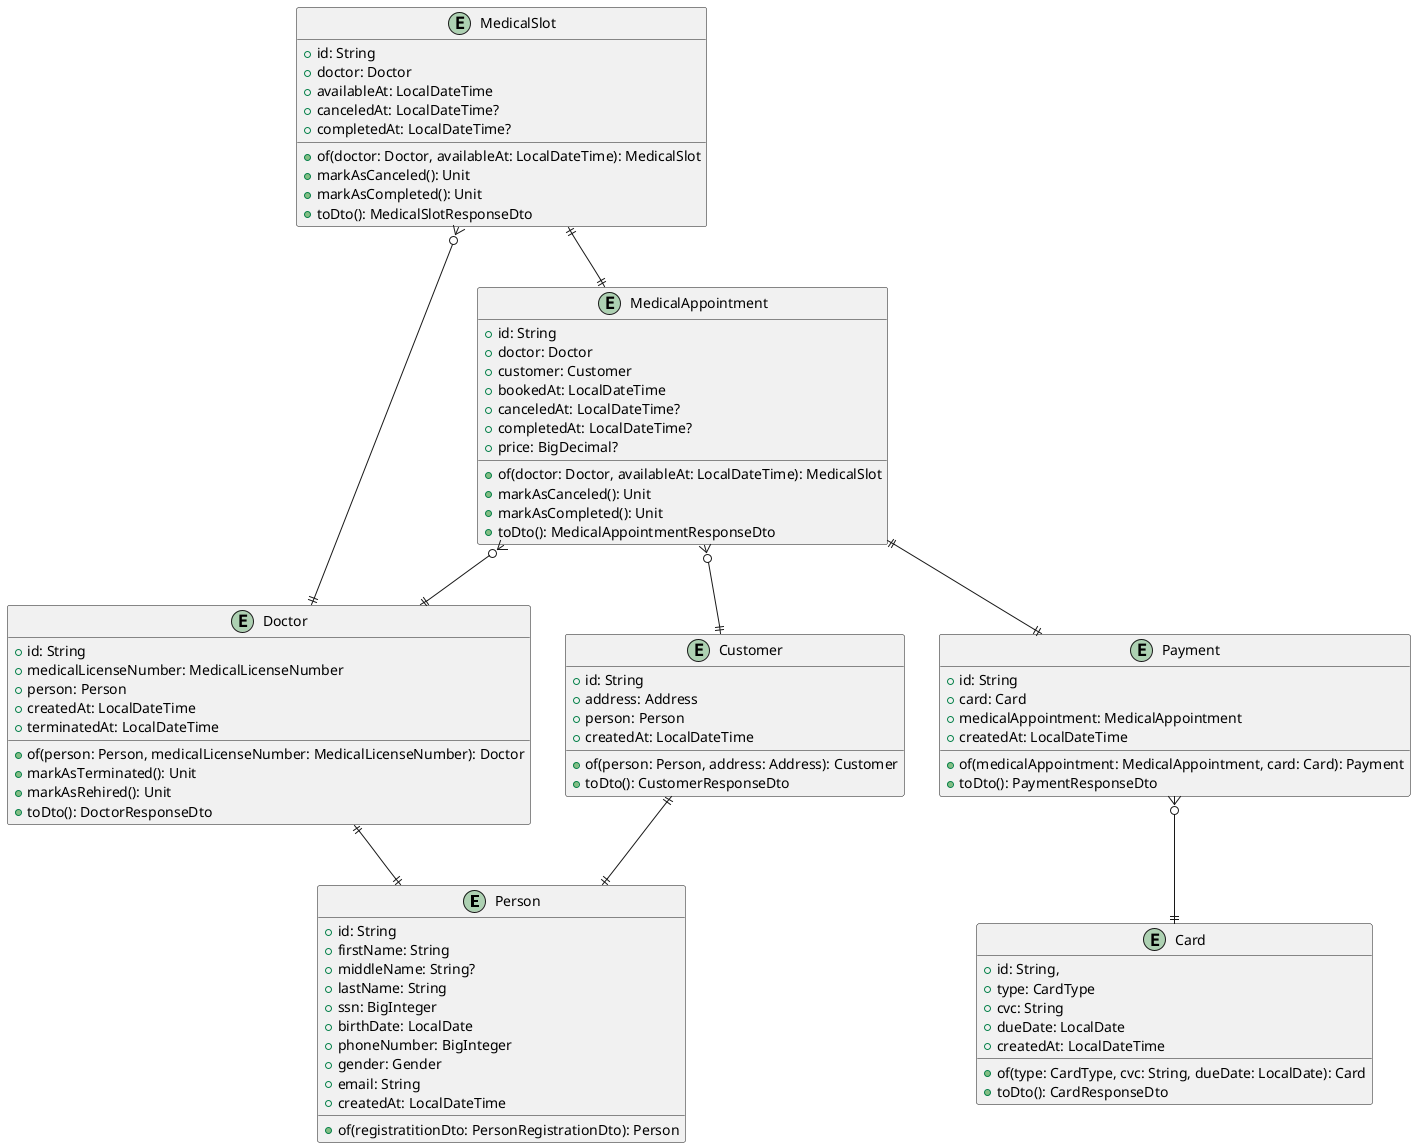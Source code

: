 @startuml

entity "Person" {
 +id: String
 +firstName: String
 +middleName: String?
 +lastName: String
 +ssn: BigInteger
 +birthDate: LocalDate
 +phoneNumber: BigInteger
 +gender: Gender
 +email: String
 +createdAt: LocalDateTime
 
 +of(registratitionDto: PersonRegistrationDto): Person
}

entity "Customer" {
 +id: String
 +address: Address
 +person: Person
 +createdAt: LocalDateTime
 
 +of(person: Person, address: Address): Customer
 +toDto(): CustomerResponseDto
}

entity "Doctor" {
 +id: String
 +medicalLicenseNumber: MedicalLicenseNumber
 +person: Person
 +createdAt: LocalDateTime
 +terminatedAt: LocalDateTime
 
 +of(person: Person, medicalLicenseNumber: MedicalLicenseNumber): Doctor
 +markAsTerminated(): Unit
 +markAsRehired(): Unit
 +toDto(): DoctorResponseDto
}

entity "MedicalSlot" {
  +id: String
  +doctor: Doctor
  +availableAt: LocalDateTime
  +canceledAt: LocalDateTime?
  +completedAt: LocalDateTime?
  
  +of(doctor: Doctor, availableAt: LocalDateTime): MedicalSlot
  +markAsCanceled(): Unit
  +markAsCompleted(): Unit
  +toDto(): MedicalSlotResponseDto
}

entity "MedicalAppointment" {
  +id: String
  + doctor: Doctor
  + customer: Customer
  +bookedAt: LocalDateTime
  +canceledAt: LocalDateTime?
  +completedAt: LocalDateTime?
  +price: BigDecimal?
  
  +of(doctor: Doctor, availableAt: LocalDateTime): MedicalSlot
  +markAsCanceled(): Unit
  +markAsCompleted(): Unit
  +toDto(): MedicalAppointmentResponseDto
}

entity "Card" {
  +id: String,
  +type: CardType
  +cvc: String
  +dueDate: LocalDate
  +createdAt: LocalDateTime
  
  +of(type: CardType, cvc: String, dueDate: LocalDate): Card
  +toDto(): CardResponseDto
}

entity "Payment" {
  +id: String
  +card: Card
  +medicalAppointment: MedicalAppointment
  +createdAt: LocalDateTime
  
  + of(medicalAppointment: MedicalAppointment, card: Card): Payment
  +toDto(): PaymentResponseDto
}

Customer ||--|| Person
Doctor ||--|| Person
MedicalSlot }o--|| Doctor
MedicalAppointment }o--|| Doctor
MedicalAppointment }o--|| Customer
MedicalSlot ||--|| MedicalAppointment
Payment }o--|| Card
MedicalAppointment ||--|| Payment

@enduml